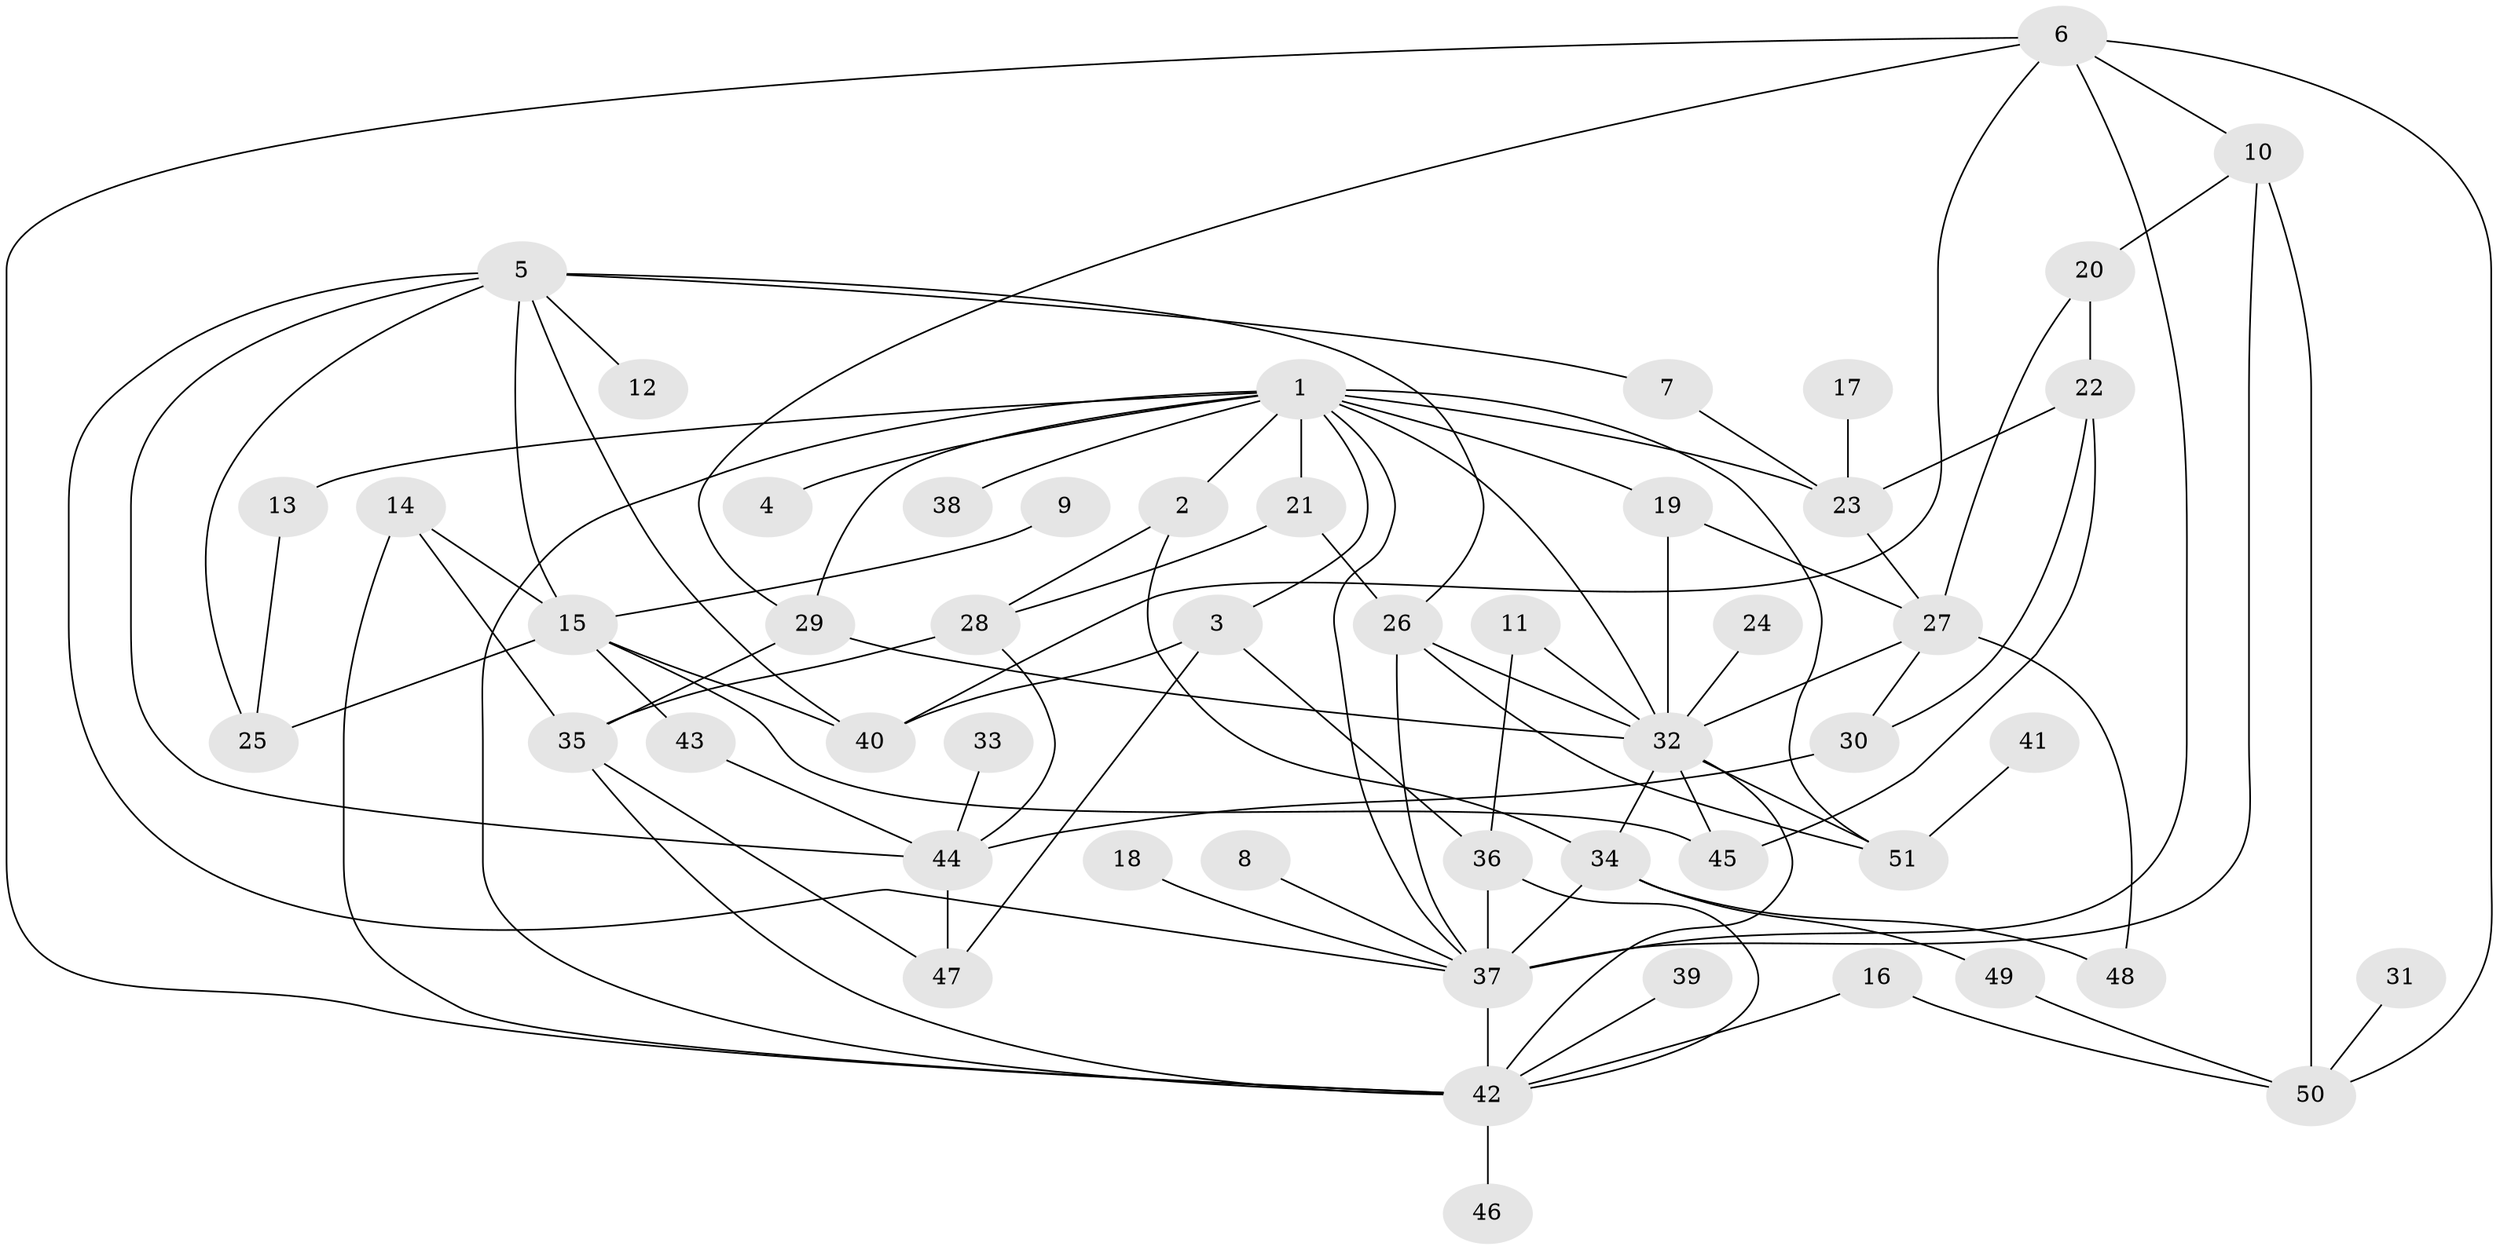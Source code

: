 // original degree distribution, {6: 0.058823529411764705, 10: 0.00980392156862745, 5: 0.10784313725490197, 2: 0.28431372549019607, 3: 0.20588235294117646, 9: 0.00980392156862745, 8: 0.0196078431372549, 1: 0.24509803921568626, 4: 0.058823529411764705}
// Generated by graph-tools (version 1.1) at 2025/25/03/09/25 03:25:32]
// undirected, 51 vertices, 94 edges
graph export_dot {
graph [start="1"]
  node [color=gray90,style=filled];
  1;
  2;
  3;
  4;
  5;
  6;
  7;
  8;
  9;
  10;
  11;
  12;
  13;
  14;
  15;
  16;
  17;
  18;
  19;
  20;
  21;
  22;
  23;
  24;
  25;
  26;
  27;
  28;
  29;
  30;
  31;
  32;
  33;
  34;
  35;
  36;
  37;
  38;
  39;
  40;
  41;
  42;
  43;
  44;
  45;
  46;
  47;
  48;
  49;
  50;
  51;
  1 -- 2 [weight=1.0];
  1 -- 3 [weight=1.0];
  1 -- 4 [weight=1.0];
  1 -- 13 [weight=1.0];
  1 -- 19 [weight=1.0];
  1 -- 21 [weight=1.0];
  1 -- 23 [weight=1.0];
  1 -- 29 [weight=1.0];
  1 -- 32 [weight=1.0];
  1 -- 37 [weight=1.0];
  1 -- 38 [weight=1.0];
  1 -- 42 [weight=1.0];
  1 -- 51 [weight=1.0];
  2 -- 28 [weight=1.0];
  2 -- 34 [weight=1.0];
  3 -- 36 [weight=1.0];
  3 -- 40 [weight=1.0];
  3 -- 47 [weight=1.0];
  5 -- 7 [weight=1.0];
  5 -- 12 [weight=1.0];
  5 -- 15 [weight=1.0];
  5 -- 25 [weight=1.0];
  5 -- 26 [weight=1.0];
  5 -- 37 [weight=1.0];
  5 -- 40 [weight=1.0];
  5 -- 44 [weight=1.0];
  6 -- 10 [weight=1.0];
  6 -- 29 [weight=1.0];
  6 -- 37 [weight=1.0];
  6 -- 40 [weight=1.0];
  6 -- 42 [weight=1.0];
  6 -- 50 [weight=1.0];
  7 -- 23 [weight=1.0];
  8 -- 37 [weight=1.0];
  9 -- 15 [weight=1.0];
  10 -- 20 [weight=1.0];
  10 -- 37 [weight=2.0];
  10 -- 50 [weight=1.0];
  11 -- 32 [weight=1.0];
  11 -- 36 [weight=1.0];
  13 -- 25 [weight=1.0];
  14 -- 15 [weight=1.0];
  14 -- 35 [weight=1.0];
  14 -- 42 [weight=1.0];
  15 -- 25 [weight=1.0];
  15 -- 40 [weight=1.0];
  15 -- 43 [weight=1.0];
  15 -- 45 [weight=1.0];
  16 -- 42 [weight=1.0];
  16 -- 50 [weight=1.0];
  17 -- 23 [weight=1.0];
  18 -- 37 [weight=1.0];
  19 -- 27 [weight=1.0];
  19 -- 32 [weight=1.0];
  20 -- 22 [weight=1.0];
  20 -- 27 [weight=1.0];
  21 -- 26 [weight=1.0];
  21 -- 28 [weight=1.0];
  22 -- 23 [weight=1.0];
  22 -- 30 [weight=1.0];
  22 -- 45 [weight=1.0];
  23 -- 27 [weight=1.0];
  24 -- 32 [weight=1.0];
  26 -- 32 [weight=1.0];
  26 -- 37 [weight=1.0];
  26 -- 51 [weight=1.0];
  27 -- 30 [weight=1.0];
  27 -- 32 [weight=1.0];
  27 -- 48 [weight=1.0];
  28 -- 35 [weight=1.0];
  28 -- 44 [weight=1.0];
  29 -- 32 [weight=1.0];
  29 -- 35 [weight=1.0];
  30 -- 44 [weight=1.0];
  31 -- 50 [weight=1.0];
  32 -- 34 [weight=1.0];
  32 -- 42 [weight=1.0];
  32 -- 45 [weight=1.0];
  32 -- 51 [weight=1.0];
  33 -- 44 [weight=1.0];
  34 -- 37 [weight=2.0];
  34 -- 48 [weight=1.0];
  34 -- 49 [weight=1.0];
  35 -- 42 [weight=1.0];
  35 -- 47 [weight=1.0];
  36 -- 37 [weight=1.0];
  36 -- 42 [weight=1.0];
  37 -- 42 [weight=1.0];
  39 -- 42 [weight=1.0];
  41 -- 51 [weight=1.0];
  42 -- 46 [weight=1.0];
  43 -- 44 [weight=1.0];
  44 -- 47 [weight=1.0];
  49 -- 50 [weight=1.0];
}
